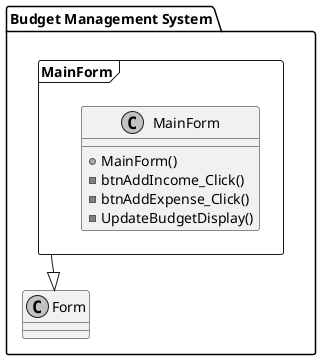 @startuml Budget Management System

skinparam monochrome true

package "Budget Management System" {
    frame "MainForm" {
        class MainForm {
            +MainForm()
            -btnAddIncome_Click()
            -btnAddExpense_Click()
            -UpdateBudgetDisplay()
        }
    }

    MainForm --|> Form
}

@enduml

@startuml

left to right direction
skinparam packageStyle rectangle

actor User as "Пользователь"
rectangle "Система учета личных финансов" {
    usecase (Добавить транзакцию) as UC1
    usecase (Просмотреть отчет) as UC2
    User --> UC1
    User --> UC2
}

@enduml

@startuml

class Transaction {
    - Description: string
    - Amount: decimal
    - Category: Category
    - Type: TransactionType
    + RecordTransaction(): void
}

class Category {
    - Name: string
}

enum TransactionType {
    Income
    Expense
}

class User {
    - Username: string
    - Password: string
}

Transaction "1" *-- "1" Category
Transaction -- TransactionType
Transaction o-- "1" User

@enduml

